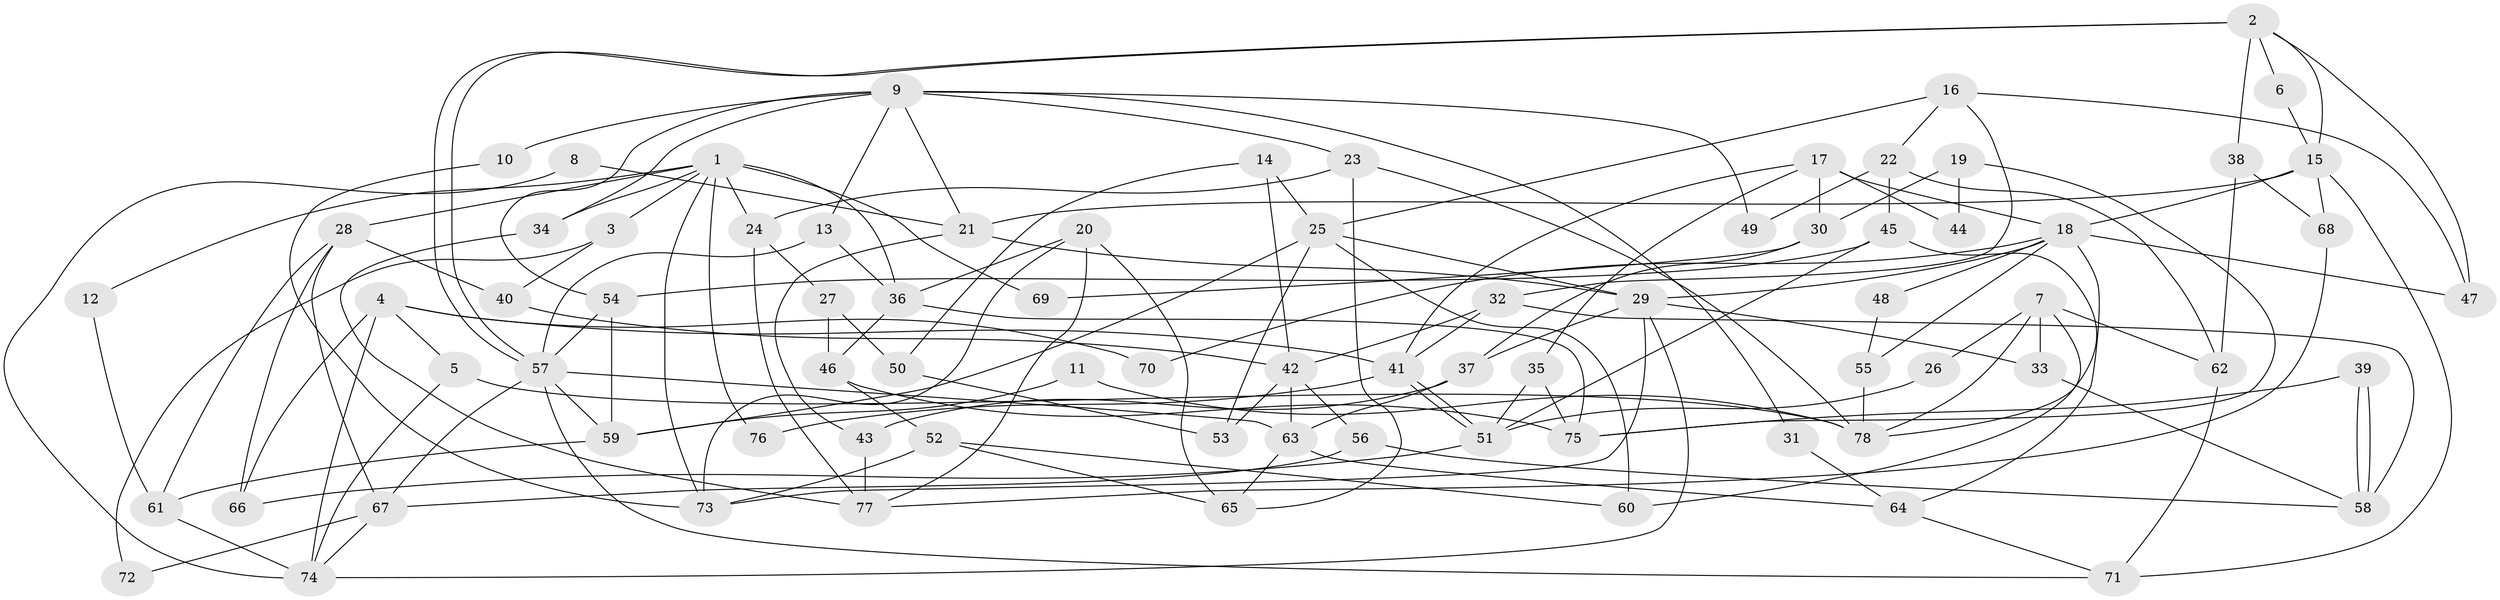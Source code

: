 // Generated by graph-tools (version 1.1) at 2025/52/03/09/25 04:52:17]
// undirected, 78 vertices, 156 edges
graph export_dot {
graph [start="1"]
  node [color=gray90,style=filled];
  1;
  2;
  3;
  4;
  5;
  6;
  7;
  8;
  9;
  10;
  11;
  12;
  13;
  14;
  15;
  16;
  17;
  18;
  19;
  20;
  21;
  22;
  23;
  24;
  25;
  26;
  27;
  28;
  29;
  30;
  31;
  32;
  33;
  34;
  35;
  36;
  37;
  38;
  39;
  40;
  41;
  42;
  43;
  44;
  45;
  46;
  47;
  48;
  49;
  50;
  51;
  52;
  53;
  54;
  55;
  56;
  57;
  58;
  59;
  60;
  61;
  62;
  63;
  64;
  65;
  66;
  67;
  68;
  69;
  70;
  71;
  72;
  73;
  74;
  75;
  76;
  77;
  78;
  1 -- 28;
  1 -- 34;
  1 -- 3;
  1 -- 12;
  1 -- 24;
  1 -- 36;
  1 -- 69;
  1 -- 73;
  1 -- 76;
  2 -- 15;
  2 -- 57;
  2 -- 57;
  2 -- 6;
  2 -- 38;
  2 -- 47;
  3 -- 40;
  3 -- 72;
  4 -- 5;
  4 -- 41;
  4 -- 66;
  4 -- 70;
  4 -- 74;
  5 -- 74;
  5 -- 78;
  6 -- 15;
  7 -- 33;
  7 -- 62;
  7 -- 26;
  7 -- 60;
  7 -- 78;
  8 -- 74;
  8 -- 21;
  9 -- 13;
  9 -- 54;
  9 -- 10;
  9 -- 21;
  9 -- 23;
  9 -- 31;
  9 -- 34;
  9 -- 49;
  10 -- 73;
  11 -- 59;
  11 -- 78;
  12 -- 61;
  13 -- 36;
  13 -- 57;
  14 -- 42;
  14 -- 25;
  14 -- 50;
  15 -- 18;
  15 -- 21;
  15 -- 68;
  15 -- 71;
  16 -- 25;
  16 -- 22;
  16 -- 32;
  16 -- 47;
  17 -- 18;
  17 -- 41;
  17 -- 30;
  17 -- 35;
  17 -- 44;
  18 -- 47;
  18 -- 29;
  18 -- 48;
  18 -- 55;
  18 -- 64;
  18 -- 70;
  19 -- 75;
  19 -- 30;
  19 -- 44;
  20 -- 36;
  20 -- 77;
  20 -- 65;
  20 -- 73;
  21 -- 29;
  21 -- 43;
  22 -- 45;
  22 -- 62;
  22 -- 49;
  23 -- 24;
  23 -- 65;
  23 -- 78;
  24 -- 27;
  24 -- 77;
  25 -- 29;
  25 -- 60;
  25 -- 53;
  25 -- 59;
  26 -- 51;
  27 -- 50;
  27 -- 46;
  28 -- 66;
  28 -- 61;
  28 -- 40;
  28 -- 67;
  29 -- 74;
  29 -- 73;
  29 -- 33;
  29 -- 37;
  30 -- 37;
  30 -- 69;
  31 -- 64;
  32 -- 42;
  32 -- 41;
  32 -- 58;
  33 -- 58;
  34 -- 77;
  35 -- 51;
  35 -- 75;
  36 -- 75;
  36 -- 46;
  37 -- 63;
  37 -- 43;
  38 -- 68;
  38 -- 62;
  39 -- 58;
  39 -- 58;
  39 -- 75;
  40 -- 42;
  41 -- 51;
  41 -- 51;
  41 -- 76;
  42 -- 63;
  42 -- 56;
  42 -- 53;
  43 -- 77;
  45 -- 78;
  45 -- 54;
  45 -- 51;
  46 -- 52;
  46 -- 75;
  48 -- 55;
  50 -- 53;
  51 -- 66;
  52 -- 65;
  52 -- 73;
  52 -- 60;
  54 -- 59;
  54 -- 57;
  55 -- 78;
  56 -- 67;
  56 -- 58;
  57 -- 71;
  57 -- 59;
  57 -- 63;
  57 -- 67;
  59 -- 61;
  61 -- 74;
  62 -- 71;
  63 -- 65;
  63 -- 64;
  64 -- 71;
  67 -- 72;
  67 -- 74;
  68 -- 77;
}
